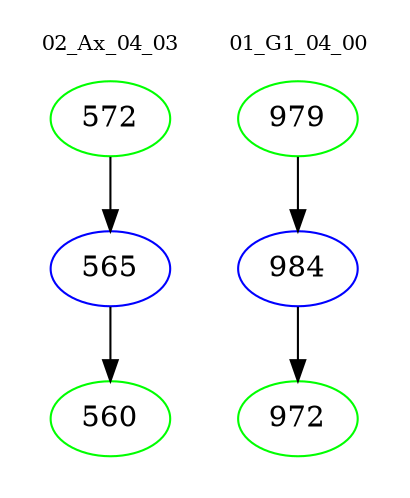 digraph{
subgraph cluster_0 {
color = white
label = "02_Ax_04_03";
fontsize=10;
T0_572 [label="572", color="green"]
T0_572 -> T0_565 [color="black"]
T0_565 [label="565", color="blue"]
T0_565 -> T0_560 [color="black"]
T0_560 [label="560", color="green"]
}
subgraph cluster_1 {
color = white
label = "01_G1_04_00";
fontsize=10;
T1_979 [label="979", color="green"]
T1_979 -> T1_984 [color="black"]
T1_984 [label="984", color="blue"]
T1_984 -> T1_972 [color="black"]
T1_972 [label="972", color="green"]
}
}
